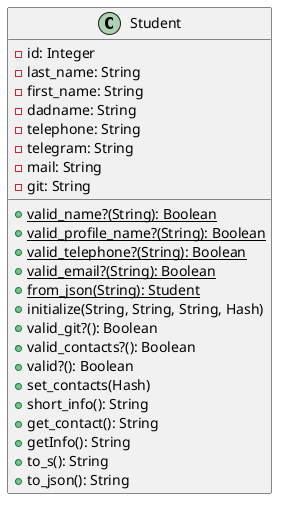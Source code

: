 @startuml
'https://plantuml.com/class-diagram

class Student {
    -id: Integer
    -last_name: String
    -first_name: String
    -dadname: String
    -telephone: String
    -telegram: String
    -mail: String
    -git: String
    +{static}valid_name?(String): Boolean
    +{static}valid_profile_name?(String): Boolean
    +{static}valid_telephone?(String): Boolean
    +{static}valid_email?(String): Boolean
    +{static}from_json(String): Student
    +initialize(String, String, String, Hash)
    +valid_git?(): Boolean
    +valid_contacts?(): Boolean
    +valid?(): Boolean
    +set_contacts(Hash)
    +short_info(): String
    +get_contact(): String
    +getInfo(): String
    +to_s(): String
    +to_json(): String
}
@enduml